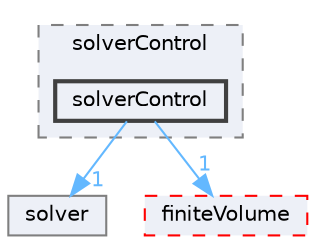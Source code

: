 digraph "src/optimisation/adjointOptimisation/adjoint/solvers/solverControl/solverControl"
{
 // LATEX_PDF_SIZE
  bgcolor="transparent";
  edge [fontname=Helvetica,fontsize=10,labelfontname=Helvetica,labelfontsize=10];
  node [fontname=Helvetica,fontsize=10,shape=box,height=0.2,width=0.4];
  compound=true
  subgraph clusterdir_54e2bdabc2921f49c73b33c8cf47c961 {
    graph [ bgcolor="#edf0f7", pencolor="grey50", label="solverControl", fontname=Helvetica,fontsize=10 style="filled,dashed", URL="dir_54e2bdabc2921f49c73b33c8cf47c961.html",tooltip=""]
  dir_e81d89f91bfba3766c2179154dd784ad [label="solverControl", fillcolor="#edf0f7", color="grey25", style="filled,bold", URL="dir_e81d89f91bfba3766c2179154dd784ad.html",tooltip=""];
  }
  dir_03910c6759d6bb80aef325b0807c6e94 [label="solver", fillcolor="#edf0f7", color="grey50", style="filled", URL="dir_03910c6759d6bb80aef325b0807c6e94.html",tooltip=""];
  dir_9bd15774b555cf7259a6fa18f99fe99b [label="finiteVolume", fillcolor="#edf0f7", color="red", style="filled,dashed", URL="dir_9bd15774b555cf7259a6fa18f99fe99b.html",tooltip=""];
  dir_e81d89f91bfba3766c2179154dd784ad->dir_03910c6759d6bb80aef325b0807c6e94 [headlabel="1", labeldistance=1.5 headhref="dir_003651_003649.html" href="dir_003651_003649.html" color="steelblue1" fontcolor="steelblue1"];
  dir_e81d89f91bfba3766c2179154dd784ad->dir_9bd15774b555cf7259a6fa18f99fe99b [headlabel="1", labeldistance=1.5 headhref="dir_003651_001387.html" href="dir_003651_001387.html" color="steelblue1" fontcolor="steelblue1"];
}
